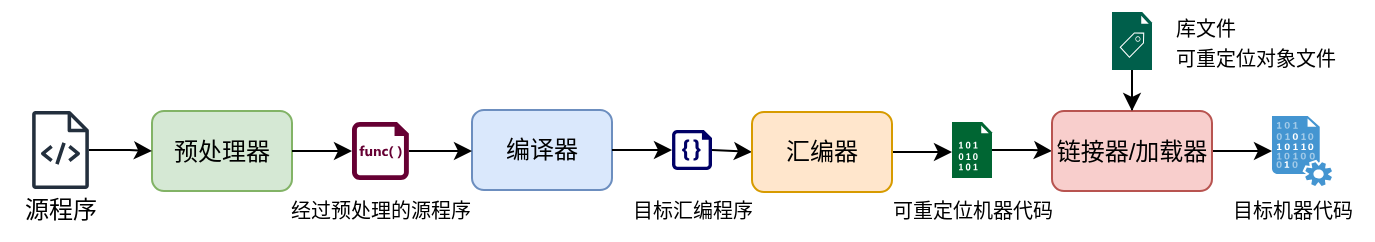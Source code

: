 <mxfile>
    <diagram id="C5RBs43oDa-KdzZeNtuy" name="Page-1">
        <mxGraphModel dx="643" dy="599" grid="1" gridSize="10" guides="1" tooltips="1" connect="1" arrows="1" fold="1" page="1" pageScale="1" pageWidth="827" pageHeight="1169" math="0" shadow="0">
            <root>
                <mxCell id="WIyWlLk6GJQsqaUBKTNV-0"/>
                <mxCell id="WIyWlLk6GJQsqaUBKTNV-1" parent="WIyWlLk6GJQsqaUBKTNV-0"/>
                <mxCell id="WIyWlLk6GJQsqaUBKTNV-3" value="预处理器" style="rounded=1;whiteSpace=wrap;html=1;fontSize=12;glass=0;strokeWidth=1;shadow=0;fillColor=#d5e8d4;strokeColor=#82b366;" parent="WIyWlLk6GJQsqaUBKTNV-1" vertex="1">
                    <mxGeometry x="170" y="79.5" width="70" height="40" as="geometry"/>
                </mxCell>
                <mxCell id="4_ZEDK8cBFlGZxIGRIiw-2" value="" style="edgeStyle=orthogonalEdgeStyle;rounded=0;orthogonalLoop=1;jettySize=auto;html=1;" parent="WIyWlLk6GJQsqaUBKTNV-1" source="4_ZEDK8cBFlGZxIGRIiw-1" target="WIyWlLk6GJQsqaUBKTNV-3" edge="1">
                    <mxGeometry relative="1" as="geometry"/>
                </mxCell>
                <mxCell id="4_ZEDK8cBFlGZxIGRIiw-1" value="" style="sketch=0;outlineConnect=0;fontColor=#232F3E;gradientColor=none;fillColor=#232F3D;strokeColor=none;dashed=0;verticalLabelPosition=bottom;verticalAlign=top;align=center;html=1;fontSize=12;fontStyle=0;aspect=fixed;pointerEvents=1;shape=mxgraph.aws4.source_code;" parent="WIyWlLk6GJQsqaUBKTNV-1" vertex="1">
                    <mxGeometry x="110" y="79.5" width="28.5" height="39" as="geometry"/>
                </mxCell>
                <mxCell id="4_ZEDK8cBFlGZxIGRIiw-3" value="源程序" style="text;html=1;align=center;verticalAlign=middle;resizable=0;points=[];autosize=1;strokeColor=none;fillColor=none;" parent="WIyWlLk6GJQsqaUBKTNV-1" vertex="1">
                    <mxGeometry x="94.25" y="114" width="60" height="30" as="geometry"/>
                </mxCell>
                <mxCell id="4_ZEDK8cBFlGZxIGRIiw-4" value="编译器" style="rounded=1;whiteSpace=wrap;html=1;fontSize=12;glass=0;strokeWidth=1;shadow=0;fillColor=#dae8fc;strokeColor=#6c8ebf;" parent="WIyWlLk6GJQsqaUBKTNV-1" vertex="1">
                    <mxGeometry x="330" y="79" width="70" height="40" as="geometry"/>
                </mxCell>
                <mxCell id="4_ZEDK8cBFlGZxIGRIiw-9" style="edgeStyle=orthogonalEdgeStyle;rounded=0;orthogonalLoop=1;jettySize=auto;html=1;exitX=1;exitY=0.5;exitDx=0;exitDy=0;exitPerimeter=0;entryX=0;entryY=0.5;entryDx=0;entryDy=0;" parent="WIyWlLk6GJQsqaUBKTNV-1" source="4_ZEDK8cBFlGZxIGRIiw-7" target="4_ZEDK8cBFlGZxIGRIiw-4" edge="1">
                    <mxGeometry relative="1" as="geometry"/>
                </mxCell>
                <mxCell id="4_ZEDK8cBFlGZxIGRIiw-7" value="" style="sketch=0;aspect=fixed;pointerEvents=1;shadow=0;dashed=0;html=1;strokeColor=none;labelPosition=center;verticalLabelPosition=bottom;verticalAlign=top;align=center;fillColor=#660033;shape=mxgraph.mscae.enterprise.code_file" parent="WIyWlLk6GJQsqaUBKTNV-1" vertex="1">
                    <mxGeometry x="270" y="85" width="28.42" height="29" as="geometry"/>
                </mxCell>
                <mxCell id="4_ZEDK8cBFlGZxIGRIiw-8" style="edgeStyle=orthogonalEdgeStyle;rounded=0;orthogonalLoop=1;jettySize=auto;html=1;exitX=1;exitY=0.5;exitDx=0;exitDy=0;entryX=0;entryY=0.5;entryDx=0;entryDy=0;entryPerimeter=0;" parent="WIyWlLk6GJQsqaUBKTNV-1" source="WIyWlLk6GJQsqaUBKTNV-3" target="4_ZEDK8cBFlGZxIGRIiw-7" edge="1">
                    <mxGeometry relative="1" as="geometry"/>
                </mxCell>
                <mxCell id="4_ZEDK8cBFlGZxIGRIiw-10" value="&lt;font style=&quot;font-size: 10px;&quot;&gt;经过预处理的源程序&lt;/font&gt;" style="text;html=1;align=center;verticalAlign=middle;resizable=0;points=[];autosize=1;strokeColor=none;fillColor=none;" parent="WIyWlLk6GJQsqaUBKTNV-1" vertex="1">
                    <mxGeometry x="229.21" y="114" width="110" height="30" as="geometry"/>
                </mxCell>
                <mxCell id="0" style="edgeStyle=none;html=1;exitX=1;exitY=0.5;exitDx=0;exitDy=0;exitPerimeter=0;entryX=0;entryY=0.5;entryDx=0;entryDy=0;" edge="1" parent="WIyWlLk6GJQsqaUBKTNV-1" source="4_ZEDK8cBFlGZxIGRIiw-12" target="4_ZEDK8cBFlGZxIGRIiw-15">
                    <mxGeometry relative="1" as="geometry"/>
                </mxCell>
                <mxCell id="4_ZEDK8cBFlGZxIGRIiw-12" value="" style="verticalLabelPosition=bottom;html=1;verticalAlign=top;align=center;strokeColor=none;fillColor=#000066;shape=mxgraph.azure.code_file;pointerEvents=1;" parent="WIyWlLk6GJQsqaUBKTNV-1" vertex="1">
                    <mxGeometry x="430" y="89" width="20" height="20" as="geometry"/>
                </mxCell>
                <mxCell id="4_ZEDK8cBFlGZxIGRIiw-13" style="edgeStyle=orthogonalEdgeStyle;rounded=0;orthogonalLoop=1;jettySize=auto;html=1;exitX=1;exitY=0.5;exitDx=0;exitDy=0;entryX=0;entryY=0.5;entryDx=0;entryDy=0;entryPerimeter=0;" parent="WIyWlLk6GJQsqaUBKTNV-1" source="4_ZEDK8cBFlGZxIGRIiw-4" target="4_ZEDK8cBFlGZxIGRIiw-12" edge="1">
                    <mxGeometry relative="1" as="geometry"/>
                </mxCell>
                <mxCell id="4_ZEDK8cBFlGZxIGRIiw-18" style="edgeStyle=orthogonalEdgeStyle;rounded=0;orthogonalLoop=1;jettySize=auto;html=1;exitX=1;exitY=0.5;exitDx=0;exitDy=0;" parent="WIyWlLk6GJQsqaUBKTNV-1" source="4_ZEDK8cBFlGZxIGRIiw-15" edge="1">
                    <mxGeometry relative="1" as="geometry">
                        <mxPoint x="570" y="99.69" as="targetPoint"/>
                    </mxGeometry>
                </mxCell>
                <mxCell id="4_ZEDK8cBFlGZxIGRIiw-15" value="汇编器" style="rounded=1;whiteSpace=wrap;html=1;fontSize=12;glass=0;strokeWidth=1;shadow=0;fillColor=#ffe6cc;strokeColor=#d79b00;" parent="WIyWlLk6GJQsqaUBKTNV-1" vertex="1">
                    <mxGeometry x="470" y="80" width="70" height="40" as="geometry"/>
                </mxCell>
                <mxCell id="4_ZEDK8cBFlGZxIGRIiw-17" value="&lt;font style=&quot;font-size: 10px;&quot;&gt;目标汇编程序&lt;/font&gt;" style="text;html=1;align=center;verticalAlign=middle;resizable=0;points=[];autosize=1;strokeColor=none;fillColor=none;" parent="WIyWlLk6GJQsqaUBKTNV-1" vertex="1">
                    <mxGeometry x="400" y="114" width="80" height="30" as="geometry"/>
                </mxCell>
                <mxCell id="4_ZEDK8cBFlGZxIGRIiw-22" value="" style="edgeStyle=orthogonalEdgeStyle;rounded=0;orthogonalLoop=1;jettySize=auto;html=1;" parent="WIyWlLk6GJQsqaUBKTNV-1" source="4_ZEDK8cBFlGZxIGRIiw-19" target="4_ZEDK8cBFlGZxIGRIiw-21" edge="1">
                    <mxGeometry relative="1" as="geometry"/>
                </mxCell>
                <mxCell id="4_ZEDK8cBFlGZxIGRIiw-19" value="" style="sketch=0;pointerEvents=1;shadow=0;dashed=0;html=1;strokeColor=none;fillColor=#006633;labelPosition=center;verticalLabelPosition=bottom;verticalAlign=top;align=center;outlineConnect=0;shape=mxgraph.veeam2.data_file;" parent="WIyWlLk6GJQsqaUBKTNV-1" vertex="1">
                    <mxGeometry x="570" y="85" width="20" height="28" as="geometry"/>
                </mxCell>
                <mxCell id="4_ZEDK8cBFlGZxIGRIiw-20" value="&lt;font style=&quot;font-size: 10px;&quot;&gt;可重定位机器代码&lt;/font&gt;" style="text;html=1;align=center;verticalAlign=middle;resizable=0;points=[];autosize=1;strokeColor=none;fillColor=none;" parent="WIyWlLk6GJQsqaUBKTNV-1" vertex="1">
                    <mxGeometry x="530" y="114" width="100" height="30" as="geometry"/>
                </mxCell>
                <mxCell id="4_ZEDK8cBFlGZxIGRIiw-23" style="edgeStyle=orthogonalEdgeStyle;rounded=0;orthogonalLoop=1;jettySize=auto;html=1;exitX=1;exitY=0.5;exitDx=0;exitDy=0;" parent="WIyWlLk6GJQsqaUBKTNV-1" source="4_ZEDK8cBFlGZxIGRIiw-21" target="4_ZEDK8cBFlGZxIGRIiw-24" edge="1">
                    <mxGeometry relative="1" as="geometry">
                        <mxPoint x="730" y="99.69" as="targetPoint"/>
                    </mxGeometry>
                </mxCell>
                <mxCell id="4_ZEDK8cBFlGZxIGRIiw-21" value="链接器/加载器" style="rounded=1;whiteSpace=wrap;html=1;fontSize=12;glass=0;strokeWidth=1;shadow=0;fillColor=#f8cecc;strokeColor=#b85450;" parent="WIyWlLk6GJQsqaUBKTNV-1" vertex="1">
                    <mxGeometry x="620" y="79.5" width="80" height="40" as="geometry"/>
                </mxCell>
                <mxCell id="4_ZEDK8cBFlGZxIGRIiw-24" value="" style="shadow=0;dashed=0;html=1;strokeColor=none;fillColor=#4495D1;labelPosition=center;verticalLabelPosition=bottom;verticalAlign=top;align=center;outlineConnect=0;shape=mxgraph.veeam.data_file;" parent="WIyWlLk6GJQsqaUBKTNV-1" vertex="1">
                    <mxGeometry x="730" y="82" width="30" height="35" as="geometry"/>
                </mxCell>
                <mxCell id="4_ZEDK8cBFlGZxIGRIiw-25" value="&lt;font style=&quot;font-size: 10px;&quot;&gt;目标机器代码&lt;/font&gt;" style="text;html=1;align=center;verticalAlign=middle;resizable=0;points=[];autosize=1;strokeColor=none;fillColor=none;" parent="WIyWlLk6GJQsqaUBKTNV-1" vertex="1">
                    <mxGeometry x="700" y="114" width="80" height="30" as="geometry"/>
                </mxCell>
                <mxCell id="4_ZEDK8cBFlGZxIGRIiw-28" value="" style="edgeStyle=orthogonalEdgeStyle;rounded=0;orthogonalLoop=1;jettySize=auto;html=1;" parent="WIyWlLk6GJQsqaUBKTNV-1" source="4_ZEDK8cBFlGZxIGRIiw-27" target="4_ZEDK8cBFlGZxIGRIiw-21" edge="1">
                    <mxGeometry relative="1" as="geometry"/>
                </mxCell>
                <mxCell id="4_ZEDK8cBFlGZxIGRIiw-27" value="" style="sketch=0;pointerEvents=1;shadow=0;dashed=0;html=1;strokeColor=none;fillColor=#005F4B;labelPosition=center;verticalLabelPosition=bottom;verticalAlign=top;align=center;outlineConnect=0;shape=mxgraph.veeam2.metadata_file;" parent="WIyWlLk6GJQsqaUBKTNV-1" vertex="1">
                    <mxGeometry x="650" y="30" width="20" height="29" as="geometry"/>
                </mxCell>
                <mxCell id="4_ZEDK8cBFlGZxIGRIiw-29" value="&lt;font style=&quot;font-size: 10px;&quot;&gt;库文件&lt;/font&gt;&lt;div&gt;&lt;font style=&quot;font-size: 10px;&quot;&gt;可重定位对象文件&lt;/font&gt;&lt;/div&gt;" style="text;html=1;align=left;verticalAlign=middle;resizable=0;points=[];autosize=1;strokeColor=none;fillColor=none;" parent="WIyWlLk6GJQsqaUBKTNV-1" vertex="1">
                    <mxGeometry x="680" y="24.5" width="100" height="40" as="geometry"/>
                </mxCell>
            </root>
        </mxGraphModel>
    </diagram>
</mxfile>